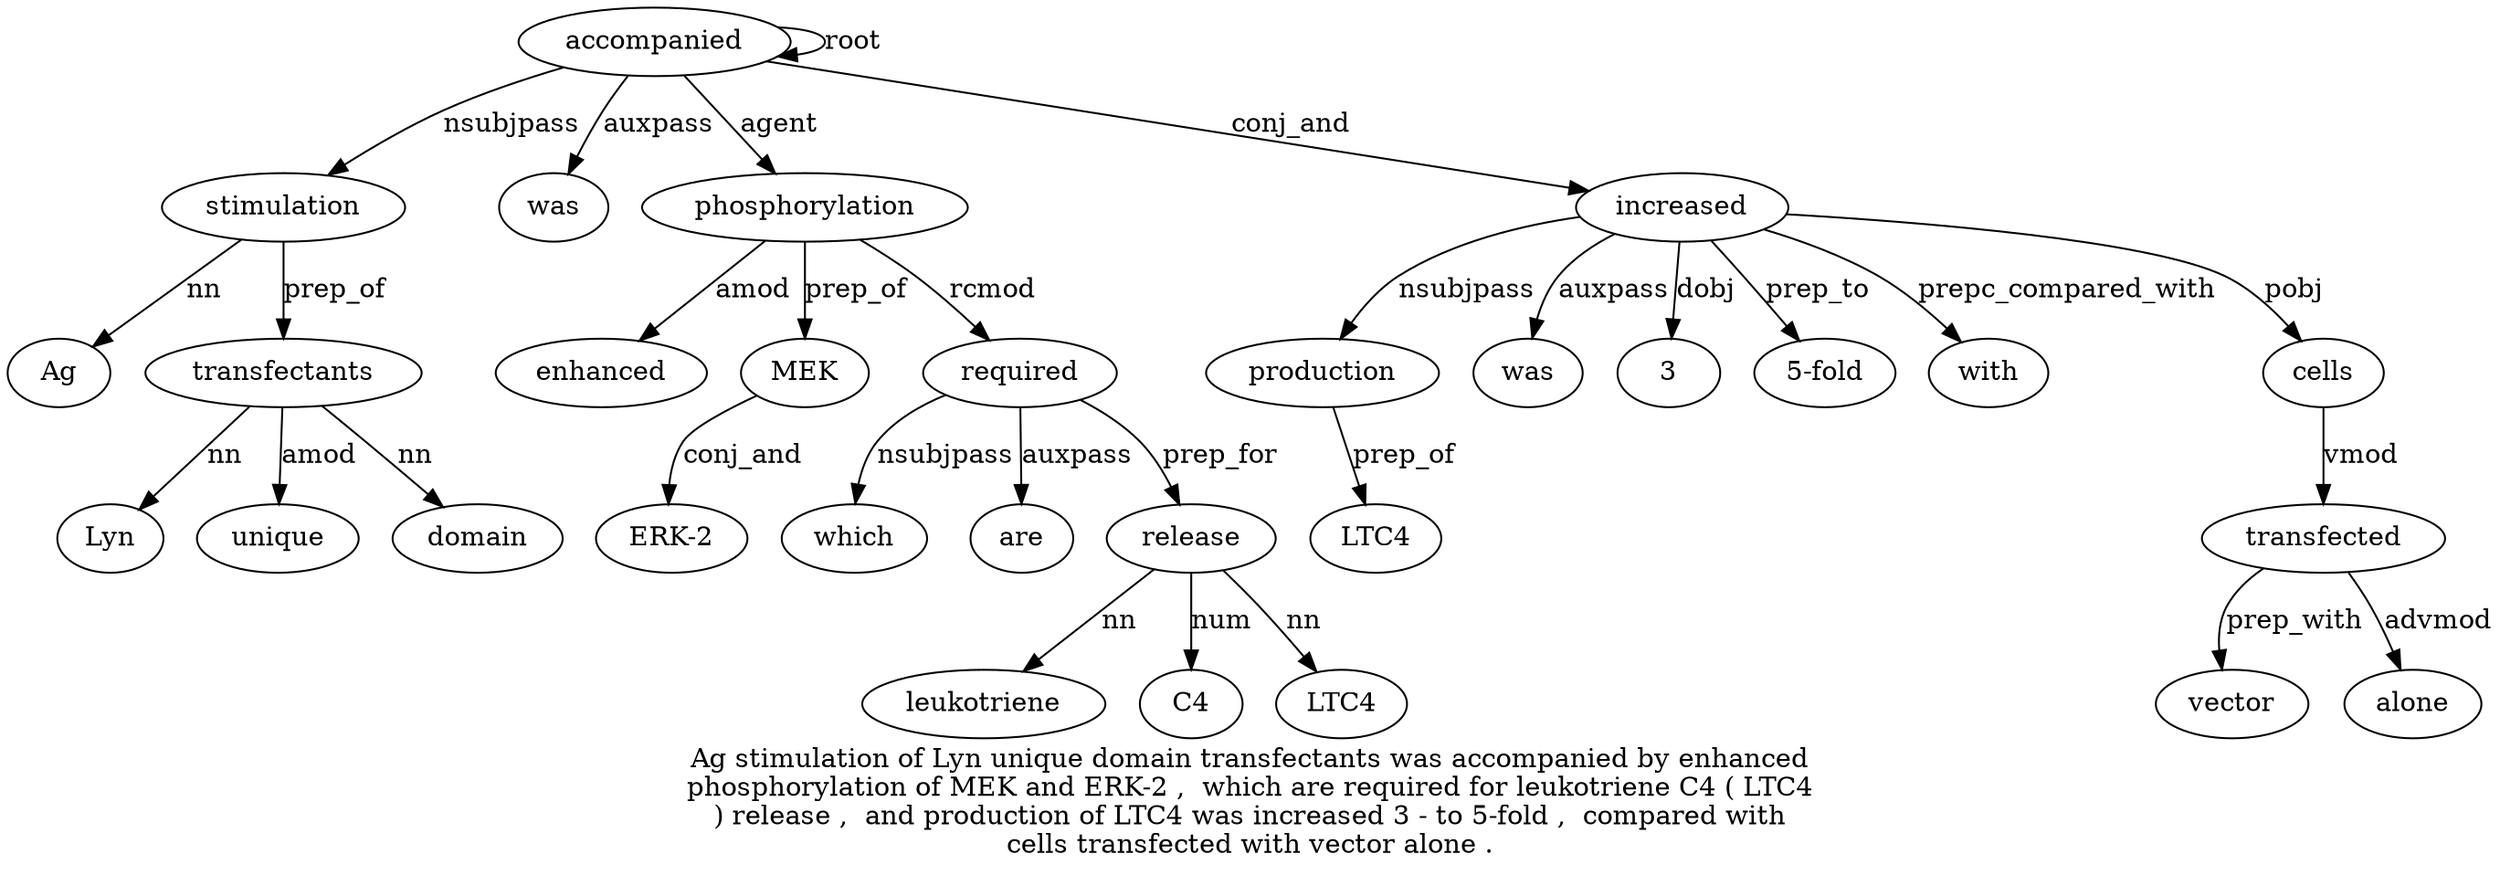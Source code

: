 digraph "Ag stimulation of Lyn unique domain transfectants was accompanied by enhanced phosphorylation of MEK and ERK-2 ,  which are required for leukotriene C4 ( LTC4 ) release ,  and production of LTC4 was increased 3 - to 5-fold ,  compared with cells transfected with vector alone ." {
label="Ag stimulation of Lyn unique domain transfectants was accompanied by enhanced
phosphorylation of MEK and ERK-2 ,  which are required for leukotriene C4 ( LTC4
) release ,  and production of LTC4 was increased 3 - to 5-fold ,  compared with
cells transfected with vector alone .";
stimulation2 [style=filled, fillcolor=white, label=stimulation];
Ag1 [style=filled, fillcolor=white, label=Ag];
stimulation2 -> Ag1  [label=nn];
accompanied9 [style=filled, fillcolor=white, label=accompanied];
accompanied9 -> stimulation2  [label=nsubjpass];
transfectants7 [style=filled, fillcolor=white, label=transfectants];
Lyn4 [style=filled, fillcolor=white, label=Lyn];
transfectants7 -> Lyn4  [label=nn];
unique5 [style=filled, fillcolor=white, label=unique];
transfectants7 -> unique5  [label=amod];
domain6 [style=filled, fillcolor=white, label=domain];
transfectants7 -> domain6  [label=nn];
stimulation2 -> transfectants7  [label=prep_of];
was8 [style=filled, fillcolor=white, label=was];
accompanied9 -> was8  [label=auxpass];
accompanied9 -> accompanied9  [label=root];
phosphorylation12 [style=filled, fillcolor=white, label=phosphorylation];
enhanced11 [style=filled, fillcolor=white, label=enhanced];
phosphorylation12 -> enhanced11  [label=amod];
accompanied9 -> phosphorylation12  [label=agent];
MEK14 [style=filled, fillcolor=white, label=MEK];
phosphorylation12 -> MEK14  [label=prep_of];
"ERK-216" [style=filled, fillcolor=white, label="ERK-2"];
MEK14 -> "ERK-216"  [label=conj_and];
required20 [style=filled, fillcolor=white, label=required];
which18 [style=filled, fillcolor=white, label=which];
required20 -> which18  [label=nsubjpass];
are19 [style=filled, fillcolor=white, label=are];
required20 -> are19  [label=auxpass];
phosphorylation12 -> required20  [label=rcmod];
release27 [style=filled, fillcolor=white, label=release];
leukotriene22 [style=filled, fillcolor=white, label=leukotriene];
release27 -> leukotriene22  [label=nn];
C423 [style=filled, fillcolor=white, label=C4];
release27 -> C423  [label=num];
LTC425 [style=filled, fillcolor=white, label=LTC4];
release27 -> LTC425  [label=nn];
required20 -> release27  [label=prep_for];
increased34 [style=filled, fillcolor=white, label=increased];
production30 [style=filled, fillcolor=white, label=production];
increased34 -> production30  [label=nsubjpass];
LTC432 [style=filled, fillcolor=white, label=LTC4];
production30 -> LTC432  [label=prep_of];
was33 [style=filled, fillcolor=white, label=was];
increased34 -> was33  [label=auxpass];
accompanied9 -> increased34  [label=conj_and];
335 [style=filled, fillcolor=white, label=3];
increased34 -> 335  [label=dobj];
"5-fold38" [style=filled, fillcolor=white, label="5-fold"];
increased34 -> "5-fold38"  [label=prep_to];
with41 [style=filled, fillcolor=white, label=with];
increased34 -> with41  [label=prepc_compared_with];
cells42 [style=filled, fillcolor=white, label=cells];
increased34 -> cells42  [label=pobj];
transfected43 [style=filled, fillcolor=white, label=transfected];
cells42 -> transfected43  [label=vmod];
vector45 [style=filled, fillcolor=white, label=vector];
transfected43 -> vector45  [label=prep_with];
alone46 [style=filled, fillcolor=white, label=alone];
transfected43 -> alone46  [label=advmod];
}
